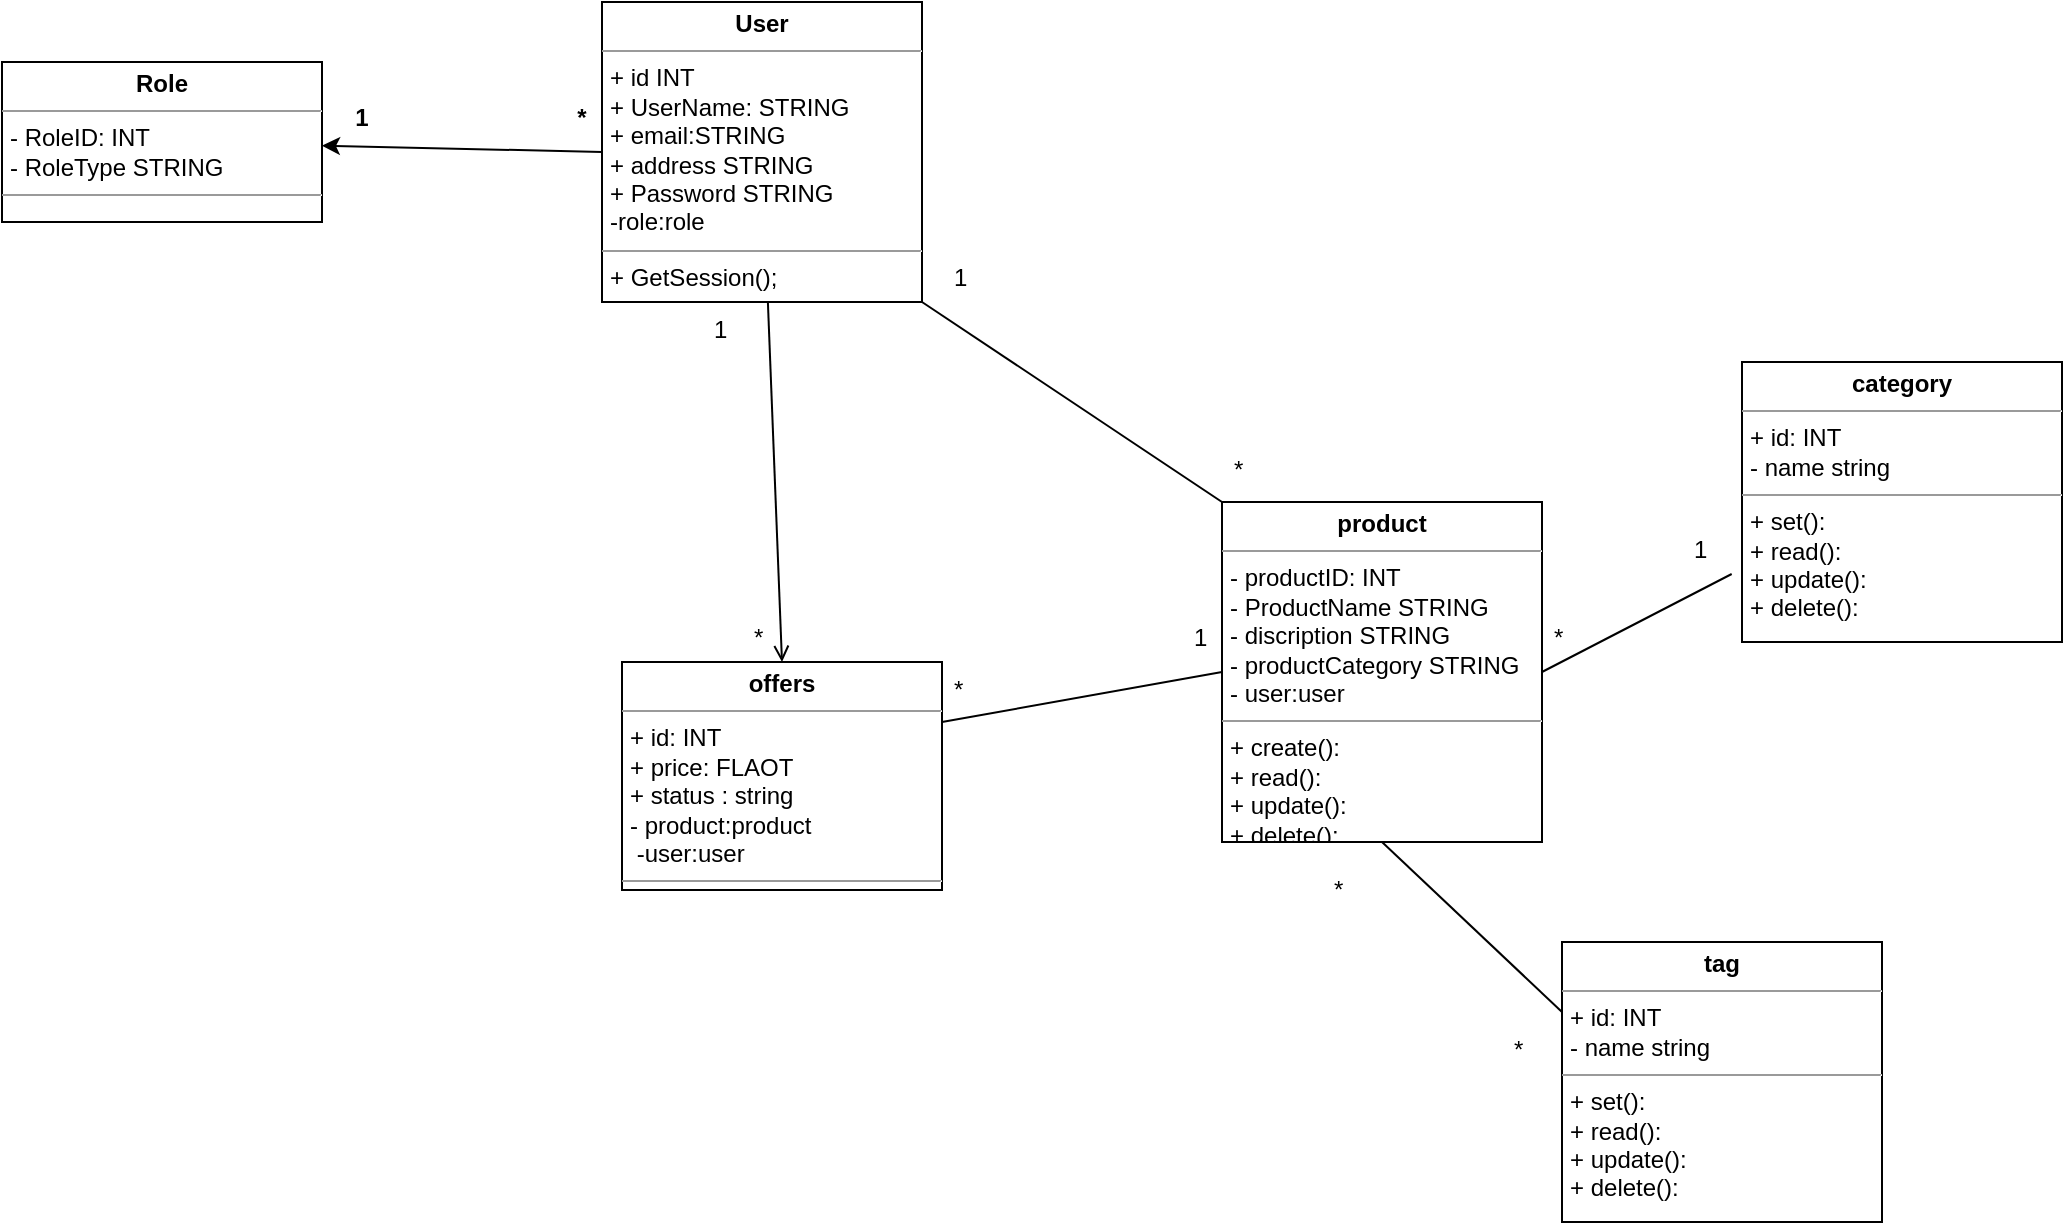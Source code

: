 <mxfile>
    <diagram id="cIz3fN_cBrJlh2vAF9hm" name="Page-1">
        <mxGraphModel dx="1480" dy="654" grid="1" gridSize="10" guides="1" tooltips="1" connect="1" arrows="1" fold="1" page="0" pageScale="1" pageWidth="850" pageHeight="1100" math="0" shadow="0">
            <root>
                <mxCell id="0"/>
                <mxCell id="1" parent="0"/>
                <mxCell id="3" style="edgeStyle=none;html=1;exitX=0;exitY=0.5;exitDx=0;exitDy=0;" parent="1" source="2" target="4" edge="1">
                    <mxGeometry relative="1" as="geometry">
                        <mxPoint x="130" y="315.111" as="targetPoint"/>
                    </mxGeometry>
                </mxCell>
                <mxCell id="10" style="edgeStyle=none;html=1;endArrow=open;endFill=0;entryX=0.5;entryY=0;entryDx=0;entryDy=0;" parent="1" source="2" edge="1" target="29">
                    <mxGeometry relative="1" as="geometry">
                        <mxPoint x="340" y="550" as="targetPoint"/>
                        <mxPoint x="550" y="402.5" as="sourcePoint"/>
                    </mxGeometry>
                </mxCell>
                <mxCell id="37" style="edgeStyle=none;html=1;exitX=1;exitY=1;exitDx=0;exitDy=0;entryX=0;entryY=0;entryDx=0;entryDy=0;endArrow=none;endFill=0;" edge="1" parent="1" source="2" target="22">
                    <mxGeometry relative="1" as="geometry"/>
                </mxCell>
                <mxCell id="2" value="&lt;p style=&quot;margin:0px;margin-top:4px;text-align:center;&quot;&gt;&lt;b&gt;User&lt;/b&gt;&lt;/p&gt;&lt;hr size=&quot;1&quot;&gt;&lt;p style=&quot;margin:0px;margin-left:4px;&quot;&gt;+ id INT&lt;/p&gt;&lt;p style=&quot;margin:0px;margin-left:4px;&quot;&gt;+ UserName: STRING&lt;/p&gt;&lt;p style=&quot;margin:0px;margin-left:4px;&quot;&gt;+ email:STRING&lt;/p&gt;&lt;p style=&quot;margin:0px;margin-left:4px;&quot;&gt;+ address STRING&lt;/p&gt;&lt;p style=&quot;margin:0px;margin-left:4px;&quot;&gt;+ Password STRING&lt;/p&gt;&lt;p style=&quot;margin:0px;margin-left:4px;&quot;&gt;-role:role&lt;/p&gt;&lt;hr size=&quot;1&quot;&gt;&lt;p style=&quot;margin:0px;margin-left:4px;&quot;&gt;+ GetSession();&lt;/p&gt;" style="verticalAlign=top;align=left;overflow=fill;fontSize=12;fontFamily=Helvetica;html=1;" parent="1" vertex="1">
                    <mxGeometry x="260" y="240" width="160" height="150" as="geometry"/>
                </mxCell>
                <mxCell id="4" value="&lt;p style=&quot;margin:0px;margin-top:4px;text-align:center;&quot;&gt;&lt;b&gt;Role&lt;/b&gt;&lt;/p&gt;&lt;hr size=&quot;1&quot;&gt;&lt;p style=&quot;margin:0px;margin-left:4px;&quot;&gt;- RoleID: INT&lt;/p&gt;&lt;p style=&quot;margin:0px;margin-left:4px;&quot;&gt;- RoleType STRING&lt;/p&gt;&lt;hr size=&quot;1&quot;&gt;&lt;p style=&quot;margin:0px;margin-left:4px;&quot;&gt;&lt;br&gt;&lt;/p&gt;" style="verticalAlign=top;align=left;overflow=fill;fontSize=12;fontFamily=Helvetica;html=1;" parent="1" vertex="1">
                    <mxGeometry x="-40" y="270" width="160" height="80" as="geometry"/>
                </mxCell>
                <mxCell id="5" value="1" style="text;align=center;fontStyle=1;verticalAlign=middle;spacingLeft=3;spacingRight=3;strokeColor=none;rotatable=0;points=[[0,0.5],[1,0.5]];portConstraint=eastwest;" parent="1" vertex="1">
                    <mxGeometry x="100" y="284" width="80" height="26" as="geometry"/>
                </mxCell>
                <mxCell id="7" value="*" style="text;align=center;fontStyle=1;verticalAlign=middle;spacingLeft=3;spacingRight=3;strokeColor=none;rotatable=0;points=[[0,0.5],[1,0.5]];portConstraint=eastwest;" parent="1" vertex="1">
                    <mxGeometry x="210" y="284" width="80" height="26" as="geometry"/>
                </mxCell>
                <mxCell id="23" style="edgeStyle=none;html=1;exitX=1;exitY=0.5;exitDx=0;exitDy=0;endArrow=open;endFill=0;startArrow=none;" parent="1" source="54" target="24" edge="1">
                    <mxGeometry relative="1" as="geometry">
                        <mxPoint x="790" y="570" as="targetPoint"/>
                    </mxGeometry>
                </mxCell>
                <mxCell id="26" style="edgeStyle=none;html=1;exitX=0.5;exitY=1;exitDx=0;exitDy=0;entryX=0;entryY=0.25;entryDx=0;entryDy=0;endArrow=none;endFill=0;" parent="1" source="22" target="25" edge="1">
                    <mxGeometry relative="1" as="geometry"/>
                </mxCell>
                <mxCell id="22" value="&lt;p style=&quot;margin:0px;margin-top:4px;text-align:center;&quot;&gt;&lt;b&gt;product&lt;/b&gt;&lt;/p&gt;&lt;hr size=&quot;1&quot;&gt;&lt;p style=&quot;margin:0px;margin-left:4px;&quot;&gt;- productID: INT&lt;/p&gt;&lt;p style=&quot;margin:0px;margin-left:4px;&quot;&gt;- ProductName STRING&lt;/p&gt;&lt;p style=&quot;margin:0px;margin-left:4px;&quot;&gt;- discription STRING&lt;/p&gt;&lt;p style=&quot;margin:0px;margin-left:4px;&quot;&gt;- productCategory STRING&lt;/p&gt;&lt;p style=&quot;margin:0px;margin-left:4px;&quot;&gt;&lt;span style=&quot;background-color: initial;&quot;&gt;- user:user&amp;nbsp;&lt;/span&gt;&lt;/p&gt;&lt;hr size=&quot;1&quot;&gt;&lt;p style=&quot;margin:0px;margin-left:4px;&quot;&gt;+ create():&amp;nbsp;&lt;/p&gt;&lt;p style=&quot;margin:0px;margin-left:4px;&quot;&gt;+ read():&amp;nbsp;&lt;br&gt;&lt;/p&gt;&lt;p style=&quot;margin:0px;margin-left:4px;&quot;&gt;+ update():&amp;nbsp;&lt;br&gt;&lt;/p&gt;&lt;p style=&quot;margin:0px;margin-left:4px;&quot;&gt;+ delete():&amp;nbsp;&lt;br&gt;&lt;/p&gt;&lt;p style=&quot;margin:0px;margin-left:4px;&quot;&gt;&lt;br&gt;&lt;/p&gt;" style="verticalAlign=top;align=left;overflow=fill;fontSize=12;fontFamily=Helvetica;html=1;" parent="1" vertex="1">
                    <mxGeometry x="570" y="490" width="160" height="170" as="geometry"/>
                </mxCell>
                <mxCell id="24" value="&lt;p style=&quot;margin:0px;margin-top:4px;text-align:center;&quot;&gt;&lt;b&gt;category&lt;/b&gt;&lt;/p&gt;&lt;hr size=&quot;1&quot;&gt;&lt;p style=&quot;margin:0px;margin-left:4px;&quot;&gt;+ id: INT&lt;/p&gt;&lt;p style=&quot;margin:0px;margin-left:4px;&quot;&gt;- name string&lt;/p&gt;&lt;hr size=&quot;1&quot;&gt;&lt;p style=&quot;margin:0px;margin-left:4px;&quot;&gt;+ set():&amp;nbsp;&lt;/p&gt;&lt;p style=&quot;margin:0px;margin-left:4px;&quot;&gt;+ read():&amp;nbsp;&lt;br&gt;&lt;/p&gt;&lt;p style=&quot;margin:0px;margin-left:4px;&quot;&gt;+ update():&amp;nbsp;&lt;br&gt;&lt;/p&gt;&lt;p style=&quot;margin:0px;margin-left:4px;&quot;&gt;+ delete():&amp;nbsp;&lt;br&gt;&lt;/p&gt;" style="verticalAlign=top;align=left;overflow=fill;fontSize=12;fontFamily=Helvetica;html=1;" parent="1" vertex="1">
                    <mxGeometry x="830" y="420" width="160" height="140" as="geometry"/>
                </mxCell>
                <mxCell id="25" value="&lt;p style=&quot;margin:0px;margin-top:4px;text-align:center;&quot;&gt;&lt;b&gt;tag&lt;/b&gt;&lt;/p&gt;&lt;hr size=&quot;1&quot;&gt;&lt;p style=&quot;margin:0px;margin-left:4px;&quot;&gt;+ id: INT&lt;/p&gt;&lt;p style=&quot;margin:0px;margin-left:4px;&quot;&gt;- name string&lt;/p&gt;&lt;hr size=&quot;1&quot;&gt;&lt;p style=&quot;margin:0px;margin-left:4px;&quot;&gt;+ set():&amp;nbsp;&lt;/p&gt;&lt;p style=&quot;margin:0px;margin-left:4px;&quot;&gt;+ read():&amp;nbsp;&lt;br&gt;&lt;/p&gt;&lt;p style=&quot;margin:0px;margin-left:4px;&quot;&gt;+ update():&amp;nbsp;&lt;br&gt;&lt;/p&gt;&lt;p style=&quot;margin:0px;margin-left:4px;&quot;&gt;+ delete():&amp;nbsp;&lt;br&gt;&lt;/p&gt;" style="verticalAlign=top;align=left;overflow=fill;fontSize=12;fontFamily=Helvetica;html=1;" parent="1" vertex="1">
                    <mxGeometry x="740" y="710" width="160" height="140" as="geometry"/>
                </mxCell>
                <mxCell id="29" value="&lt;p style=&quot;margin:0px;margin-top:4px;text-align:center;&quot;&gt;&lt;b&gt;offers&lt;/b&gt;&lt;/p&gt;&lt;hr size=&quot;1&quot;&gt;&lt;p style=&quot;margin:0px;margin-left:4px;&quot;&gt;+ id: INT&lt;/p&gt;&lt;p style=&quot;margin:0px;margin-left:4px;&quot;&gt;+ price: FLAOT&lt;/p&gt;&lt;p style=&quot;margin:0px;margin-left:4px;&quot;&gt;+ status : string&lt;/p&gt;&lt;p style=&quot;margin:0px;margin-left:4px;&quot;&gt;- product:product&lt;/p&gt;&lt;p style=&quot;margin:0px;margin-left:4px;&quot;&gt;&amp;nbsp;-user:user&lt;/p&gt;&lt;hr size=&quot;1&quot;&gt;&lt;p style=&quot;margin:0px;margin-left:4px;&quot;&gt;+ method(): Type&lt;/p&gt;" style="verticalAlign=top;align=left;overflow=fill;fontSize=12;fontFamily=Helvetica;html=1;" parent="1" vertex="1">
                    <mxGeometry x="270" y="570" width="160" height="114" as="geometry"/>
                </mxCell>
                <mxCell id="33" value="" style="endArrow=none;endFill=0;endSize=12;html=1;entryX=0;entryY=0.5;entryDx=0;entryDy=0;" edge="1" parent="1" target="22">
                    <mxGeometry width="160" relative="1" as="geometry">
                        <mxPoint x="430" y="600" as="sourcePoint"/>
                        <mxPoint x="580" y="610" as="targetPoint"/>
                    </mxGeometry>
                </mxCell>
                <mxCell id="34" value="*" style="text;strokeColor=none;fillColor=none;align=left;verticalAlign=top;spacingLeft=4;spacingRight=4;overflow=hidden;rotatable=0;points=[[0,0.5],[1,0.5]];portConstraint=eastwest;" vertex="1" parent="1">
                    <mxGeometry x="430" y="570" width="100" height="26" as="geometry"/>
                </mxCell>
                <mxCell id="35" value="1" style="text;strokeColor=none;fillColor=none;align=left;verticalAlign=top;spacingLeft=4;spacingRight=4;overflow=hidden;rotatable=0;points=[[0,0.5],[1,0.5]];portConstraint=eastwest;" vertex="1" parent="1">
                    <mxGeometry x="550" y="544" width="100" height="26" as="geometry"/>
                </mxCell>
                <mxCell id="40" value="1" style="text;strokeColor=none;fillColor=none;align=left;verticalAlign=top;spacingLeft=4;spacingRight=4;overflow=hidden;rotatable=0;points=[[0,0.5],[1,0.5]];portConstraint=eastwest;" vertex="1" parent="1">
                    <mxGeometry x="310" y="390" width="100" height="26" as="geometry"/>
                </mxCell>
                <mxCell id="41" value="*" style="text;strokeColor=none;fillColor=none;align=left;verticalAlign=top;spacingLeft=4;spacingRight=4;overflow=hidden;rotatable=0;points=[[0,0.5],[1,0.5]];portConstraint=eastwest;" vertex="1" parent="1">
                    <mxGeometry x="330" y="544" width="100" height="26" as="geometry"/>
                </mxCell>
                <mxCell id="42" value="1" style="text;strokeColor=none;fillColor=none;align=left;verticalAlign=top;spacingLeft=4;spacingRight=4;overflow=hidden;rotatable=0;points=[[0,0.5],[1,0.5]];portConstraint=eastwest;" vertex="1" parent="1">
                    <mxGeometry x="430" y="364" width="100" height="26" as="geometry"/>
                </mxCell>
                <mxCell id="43" value="*" style="text;strokeColor=none;fillColor=none;align=left;verticalAlign=top;spacingLeft=4;spacingRight=4;overflow=hidden;rotatable=0;points=[[0,0.5],[1,0.5]];portConstraint=eastwest;" vertex="1" parent="1">
                    <mxGeometry x="570" y="460" width="100" height="26" as="geometry"/>
                </mxCell>
                <mxCell id="44" value="*" style="text;strokeColor=none;fillColor=none;align=left;verticalAlign=top;spacingLeft=4;spacingRight=4;overflow=hidden;rotatable=0;points=[[0,0.5],[1,0.5]];portConstraint=eastwest;" vertex="1" parent="1">
                    <mxGeometry x="710" y="750" width="100" height="26" as="geometry"/>
                </mxCell>
                <mxCell id="53" value="*" style="text;strokeColor=none;fillColor=none;align=left;verticalAlign=top;spacingLeft=4;spacingRight=4;overflow=hidden;rotatable=0;points=[[0,0.5],[1,0.5]];portConstraint=eastwest;" vertex="1" parent="1">
                    <mxGeometry x="620" y="670" width="100" height="26" as="geometry"/>
                </mxCell>
                <mxCell id="55" value="" style="edgeStyle=none;html=1;exitX=1;exitY=0.5;exitDx=0;exitDy=0;endArrow=none;endFill=0;" edge="1" parent="1" source="22" target="54">
                    <mxGeometry relative="1" as="geometry">
                        <mxPoint x="830" y="527.778" as="targetPoint"/>
                        <mxPoint x="730" y="575" as="sourcePoint"/>
                    </mxGeometry>
                </mxCell>
                <mxCell id="54" value="1" style="text;strokeColor=none;fillColor=none;align=left;verticalAlign=top;spacingLeft=4;spacingRight=4;overflow=hidden;rotatable=0;points=[[0,0.5],[1,0.5]];portConstraint=eastwest;" vertex="1" parent="1">
                    <mxGeometry x="800" y="500" width="100" height="26" as="geometry"/>
                </mxCell>
                <mxCell id="56" value="*" style="text;strokeColor=none;fillColor=none;align=left;verticalAlign=top;spacingLeft=4;spacingRight=4;overflow=hidden;rotatable=0;points=[[0,0.5],[1,0.5]];portConstraint=eastwest;" vertex="1" parent="1">
                    <mxGeometry x="730" y="544" width="100" height="26" as="geometry"/>
                </mxCell>
            </root>
        </mxGraphModel>
    </diagram>
</mxfile>